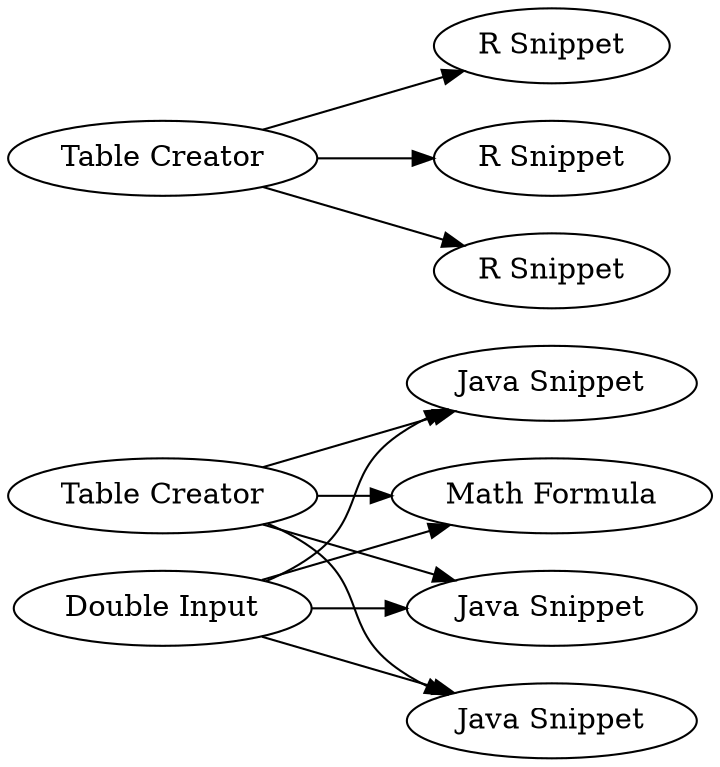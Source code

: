 digraph {
	1 [label="Table Creator"]
	2 [label="Java Snippet"]
	3 [label="Double Input"]
	4 [label="Java Snippet"]
	5 [label="Java Snippet"]
	6 [label="Math Formula"]
	7 [label="R Snippet"]
	8 [label="Table Creator"]
	9 [label="R Snippet"]
	10 [label="R Snippet"]
	8 -> 9
	8 -> 10
	8 -> 7
	1 -> 2
	1 -> 5
	1 -> 4
	1 -> 6
	3 -> 2
	3 -> 6
	3 -> 5
	3 -> 4
	rankdir=LR
}
